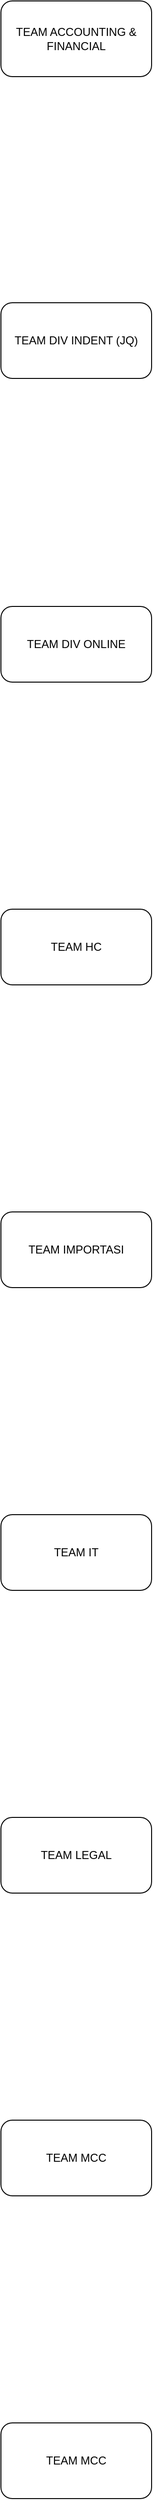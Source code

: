 <mxfile version="21.0.2" type="github">
  <diagram name="Halaman-1" id="oWekffgZvSgCWLMu94GB">
    <mxGraphModel dx="978" dy="538" grid="1" gridSize="10" guides="1" tooltips="1" connect="1" arrows="1" fold="1" page="1" pageScale="1" pageWidth="2339" pageHeight="3300" math="0" shadow="0">
      <root>
        <mxCell id="0" />
        <mxCell id="1" parent="0" />
        <mxCell id="-gJpLi-ymaC0FWQ4TXYE-2" value="&lt;font style=&quot;font-size: 12px;&quot;&gt;TEAM ACCOUNTING &amp;amp; FINANCIAL&lt;/font&gt;" style="rounded=1;whiteSpace=wrap;html=1;" vertex="1" parent="1">
          <mxGeometry x="40" y="240" width="160" height="80" as="geometry" />
        </mxCell>
        <mxCell id="-gJpLi-ymaC0FWQ4TXYE-3" value="&lt;font style=&quot;font-size: 12px;&quot;&gt;TEAM DIV INDENT (JQ)&lt;/font&gt;" style="rounded=1;whiteSpace=wrap;html=1;" vertex="1" parent="1">
          <mxGeometry x="40" y="559" width="160" height="80" as="geometry" />
        </mxCell>
        <mxCell id="-gJpLi-ymaC0FWQ4TXYE-4" value="&lt;font style=&quot;font-size: 12px;&quot;&gt;TEAM DIV ONLINE&lt;/font&gt;" style="rounded=1;whiteSpace=wrap;html=1;" vertex="1" parent="1">
          <mxGeometry x="40" y="880" width="160" height="80" as="geometry" />
        </mxCell>
        <mxCell id="-gJpLi-ymaC0FWQ4TXYE-5" value="&lt;font style=&quot;font-size: 12px;&quot;&gt;TEAM HC&lt;/font&gt;" style="rounded=1;whiteSpace=wrap;html=1;" vertex="1" parent="1">
          <mxGeometry x="40" y="1200" width="160" height="80" as="geometry" />
        </mxCell>
        <mxCell id="-gJpLi-ymaC0FWQ4TXYE-6" value="&lt;font style=&quot;font-size: 12px;&quot;&gt;TEAM IMPORTASI&lt;/font&gt;" style="rounded=1;whiteSpace=wrap;html=1;" vertex="1" parent="1">
          <mxGeometry x="40" y="1520" width="160" height="80" as="geometry" />
        </mxCell>
        <mxCell id="-gJpLi-ymaC0FWQ4TXYE-7" value="&lt;font style=&quot;font-size: 12px;&quot;&gt;TEAM IT&lt;/font&gt;" style="rounded=1;whiteSpace=wrap;html=1;" vertex="1" parent="1">
          <mxGeometry x="40" y="1840" width="160" height="80" as="geometry" />
        </mxCell>
        <mxCell id="-gJpLi-ymaC0FWQ4TXYE-8" value="&lt;font style=&quot;font-size: 12px;&quot;&gt;TEAM LEGAL&lt;/font&gt;" style="rounded=1;whiteSpace=wrap;html=1;" vertex="1" parent="1">
          <mxGeometry x="40" y="2160" width="160" height="80" as="geometry" />
        </mxCell>
        <mxCell id="-gJpLi-ymaC0FWQ4TXYE-9" value="&lt;font style=&quot;font-size: 12px;&quot;&gt;TEAM MCC&lt;/font&gt;" style="rounded=1;whiteSpace=wrap;html=1;" vertex="1" parent="1">
          <mxGeometry x="40" y="2480" width="160" height="80" as="geometry" />
        </mxCell>
        <mxCell id="-gJpLi-ymaC0FWQ4TXYE-10" value="&lt;font style=&quot;font-size: 12px;&quot;&gt;TEAM MCC&lt;/font&gt;" style="rounded=1;whiteSpace=wrap;html=1;" vertex="1" parent="1">
          <mxGeometry x="40" y="2800" width="160" height="80" as="geometry" />
        </mxCell>
      </root>
    </mxGraphModel>
  </diagram>
</mxfile>
